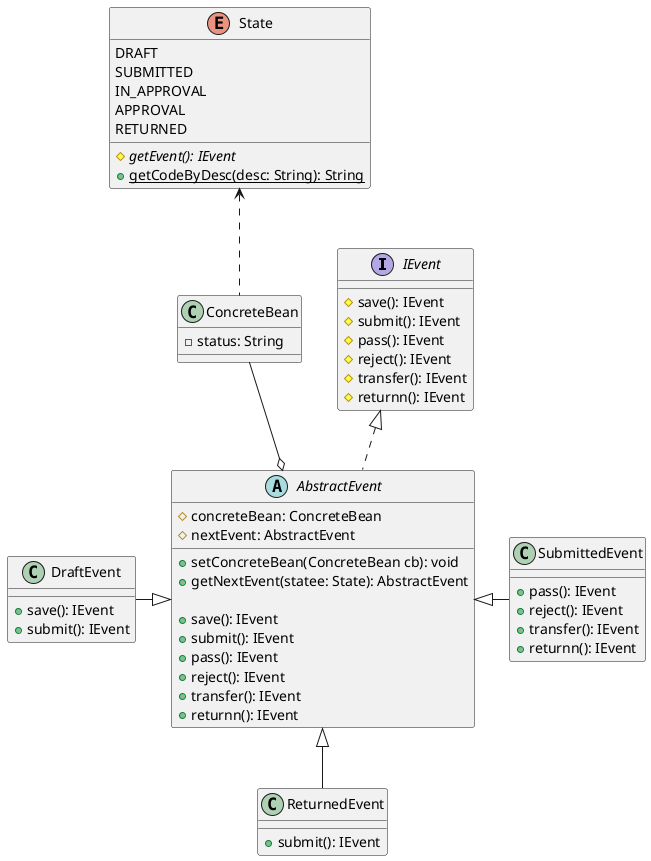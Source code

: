 @startuml
'https://plantuml.com/class-diagram

interface IEvent
abstract class AbstractEvent
class DraftEvent
class SubmittedEvent
class ReturnedEvent
class ConcreteBean

IEvent <|.-down AbstractEvent
AbstractEvent o--up ConcreteBean
State <.. ConcreteBean
AbstractEvent <|---left DraftEvent
AbstractEvent <|---right SubmittedEvent
AbstractEvent <|--down ReturnedEvent

interface IEvent {
    # save(): IEvent
    # submit(): IEvent
    # pass(): IEvent
    # reject(): IEvent
    # transfer(): IEvent
    # returnn(): IEvent
}

abstract class AbstractEvent {
    # concreteBean: ConcreteBean
    # nextEvent: AbstractEvent

    + setConcreteBean(ConcreteBean cb): void
    + getNextEvent(statee: State): AbstractEvent

    + save(): IEvent
    + submit(): IEvent
    + pass(): IEvent
    + reject(): IEvent
    + transfer(): IEvent
    + returnn(): IEvent
}

class DraftEvent {
    + save(): IEvent
    + submit(): IEvent
}

class SubmittedEvent {
    + pass(): IEvent
    + reject(): IEvent
    + transfer(): IEvent
    + returnn(): IEvent
}

class ReturnedEvent {
    + submit(): IEvent
}

class ConcreteBean {
    - status: String
}

enum State {
    DRAFT
    SUBMITTED
    IN_APPROVAL
    APPROVAL
    RETURNED

    # {abstract} getEvent(): IEvent
    + {static} getCodeByDesc(desc: String): String
}

@enduml
